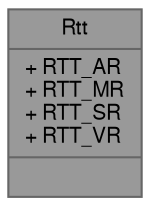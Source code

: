 digraph "Rtt"
{
 // LATEX_PDF_SIZE
  bgcolor="transparent";
  edge [fontname=FreeSans,fontsize=10,labelfontname=FreeSans,labelfontsize=10];
  node [fontname=FreeSans,fontsize=10,shape=box,height=0.2,width=0.4];
  Node1 [shape=record,label="{Rtt\n|+ RTT_AR\l+ RTT_MR\l+ RTT_SR\l+ RTT_VR\l|}",height=0.2,width=0.4,color="gray40", fillcolor="grey60", style="filled", fontcolor="black",tooltip="Rtt hardware registers."];
}
